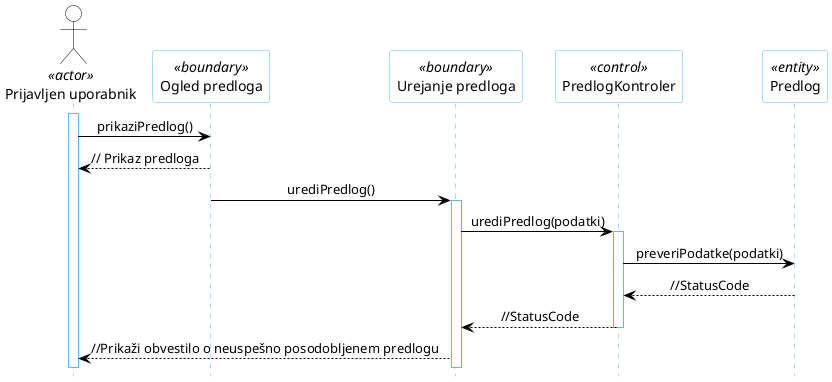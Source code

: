 @startuml
hide footbox

skinparam backgroundcolor transparent
skinparam defaultTextAlignment center
skinparam actorBorderColor black
skinparam actorBackgroundColor white
skinparam arrowColor black  
skinparam sequenceLifeLineBorderColor #5FB8EC
skinparam sequenceParticipantBorderColor #5FB8EC
skinparam sequenceParticipantBackgroundColor white

actor "Prijavljen uporabnik" as U1 <<actor>>

participant "Ogled predloga" as R6 <<boundary>>
participant "Urejanje predloga" as R5 <<boundary>>
participant "PredlogKontroler" as R2 <<control>>
participant "Predlog" as R4 <<entity>>

activate U1
U1 -> R6: prikaziPredlog()
R6 --> U1: // Prikaz predloga
R6 -> R5: urediPredlog()
activate R5
R5 -> R2: urediPredlog(podatki)
activate R2
R2 -> R4: preveriPodatke(podatki)
R4 --> R2: //StatusCode
R2 --> R5: //StatusCode
deactivate R2
R5 --> U1: //Prikaži obvestilo o neuspešno posodobljenem predlogu
@enduml
